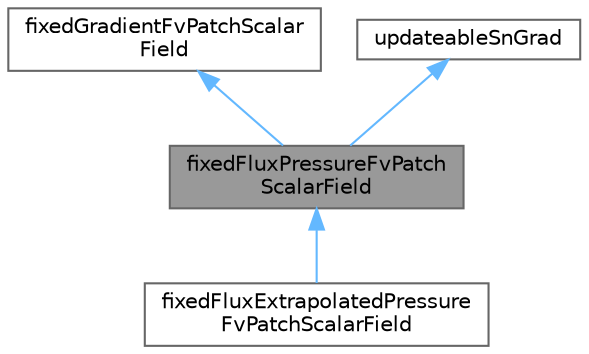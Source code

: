 digraph "fixedFluxPressureFvPatchScalarField"
{
 // LATEX_PDF_SIZE
  bgcolor="transparent";
  edge [fontname=Helvetica,fontsize=10,labelfontname=Helvetica,labelfontsize=10];
  node [fontname=Helvetica,fontsize=10,shape=box,height=0.2,width=0.4];
  Node1 [id="Node000001",label="fixedFluxPressureFvPatch\lScalarField",height=0.2,width=0.4,color="gray40", fillcolor="grey60", style="filled", fontcolor="black",tooltip="This boundary condition sets the pressure gradient to the provided value such that the flux on the bo..."];
  Node2 -> Node1 [id="edge1_Node000001_Node000002",dir="back",color="steelblue1",style="solid",tooltip=" "];
  Node2 [id="Node000002",label="fixedGradientFvPatchScalar\lField",height=0.2,width=0.4,color="gray40", fillcolor="white", style="filled",tooltip=" "];
  Node3 -> Node1 [id="edge2_Node000001_Node000003",dir="back",color="steelblue1",style="solid",tooltip=" "];
  Node3 [id="Node000003",label="updateableSnGrad",height=0.2,width=0.4,color="gray40", fillcolor="white", style="filled",URL="$classFoam_1_1updateablePatchTypes_1_1updateableSnGrad.html",tooltip=" "];
  Node1 -> Node4 [id="edge3_Node000001_Node000004",dir="back",color="steelblue1",style="solid",tooltip=" "];
  Node4 [id="Node000004",label="fixedFluxExtrapolatedPressure\lFvPatchScalarField",height=0.2,width=0.4,color="gray40", fillcolor="white", style="filled",URL="$classFoam_1_1fixedFluxExtrapolatedPressureFvPatchScalarField.html",tooltip="This boundary condition sets the pressure gradient to the provided value such that the flux on the bo..."];
}
